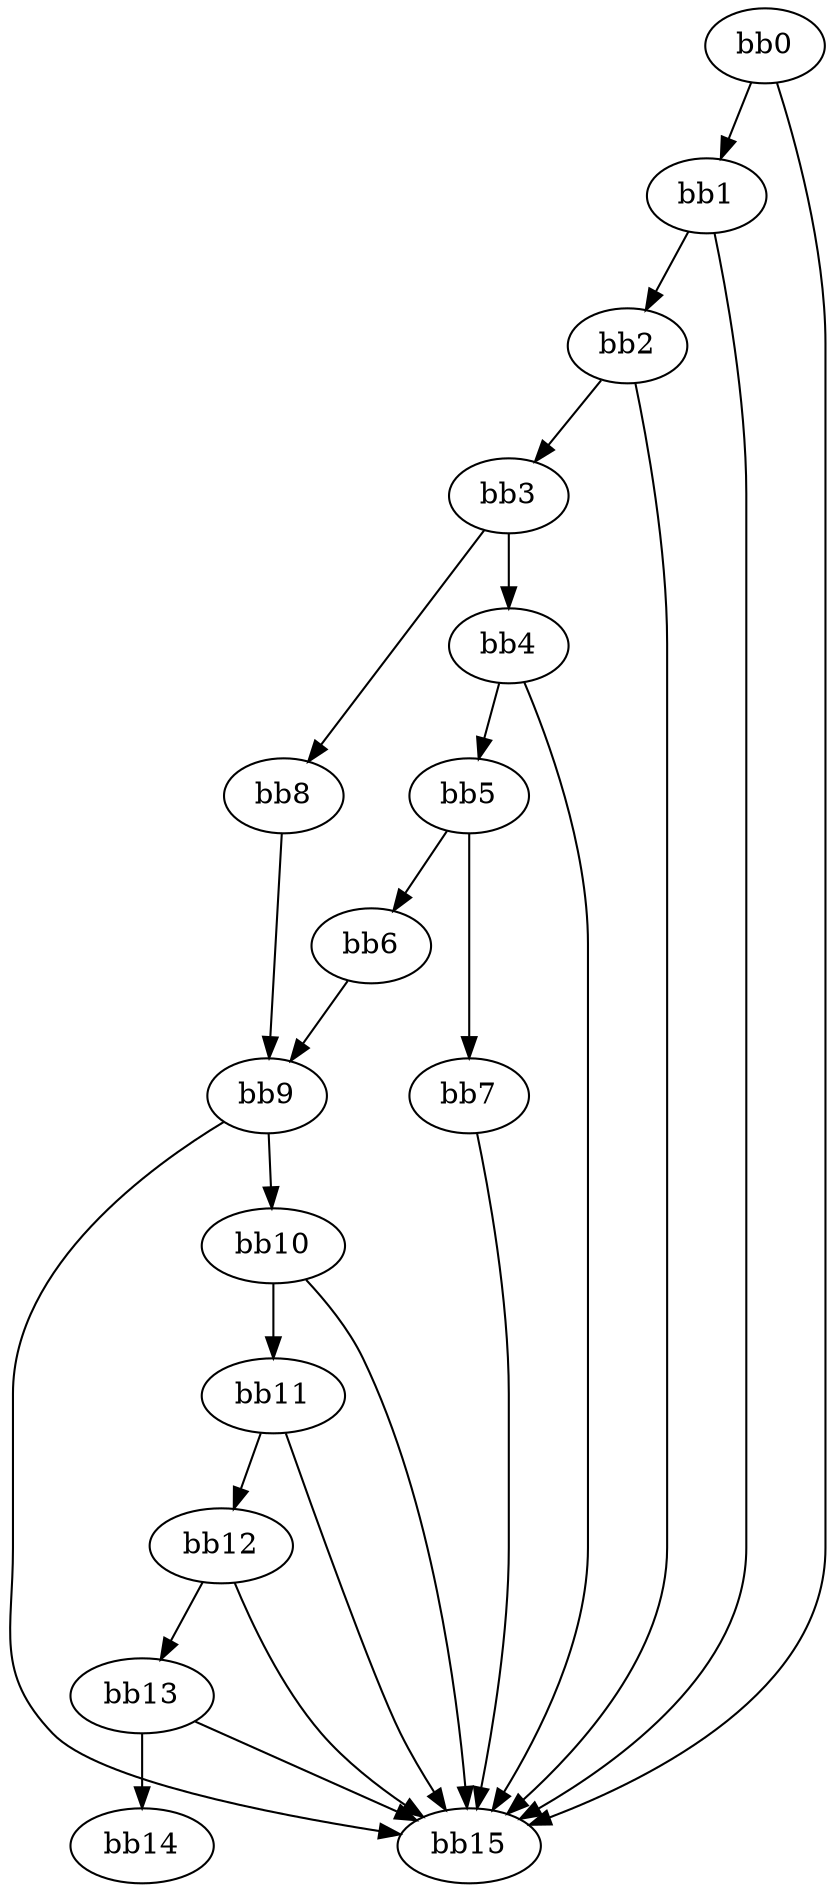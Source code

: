 digraph {
    0 [ label = "bb0\l" ]
    1 [ label = "bb1\l" ]
    2 [ label = "bb2\l" ]
    3 [ label = "bb3\l" ]
    4 [ label = "bb4\l" ]
    5 [ label = "bb5\l" ]
    6 [ label = "bb6\l" ]
    7 [ label = "bb7\l" ]
    8 [ label = "bb8\l" ]
    9 [ label = "bb9\l" ]
    10 [ label = "bb10\l" ]
    11 [ label = "bb11\l" ]
    12 [ label = "bb12\l" ]
    13 [ label = "bb13\l" ]
    14 [ label = "bb14\l" ]
    15 [ label = "bb15\l" ]
    0 -> 1 [ ]
    0 -> 15 [ ]
    1 -> 2 [ ]
    1 -> 15 [ ]
    2 -> 3 [ ]
    2 -> 15 [ ]
    3 -> 4 [ ]
    3 -> 8 [ ]
    4 -> 5 [ ]
    4 -> 15 [ ]
    5 -> 6 [ ]
    5 -> 7 [ ]
    6 -> 9 [ ]
    7 -> 15 [ ]
    8 -> 9 [ ]
    9 -> 10 [ ]
    9 -> 15 [ ]
    10 -> 11 [ ]
    10 -> 15 [ ]
    11 -> 12 [ ]
    11 -> 15 [ ]
    12 -> 13 [ ]
    12 -> 15 [ ]
    13 -> 14 [ ]
    13 -> 15 [ ]
}

